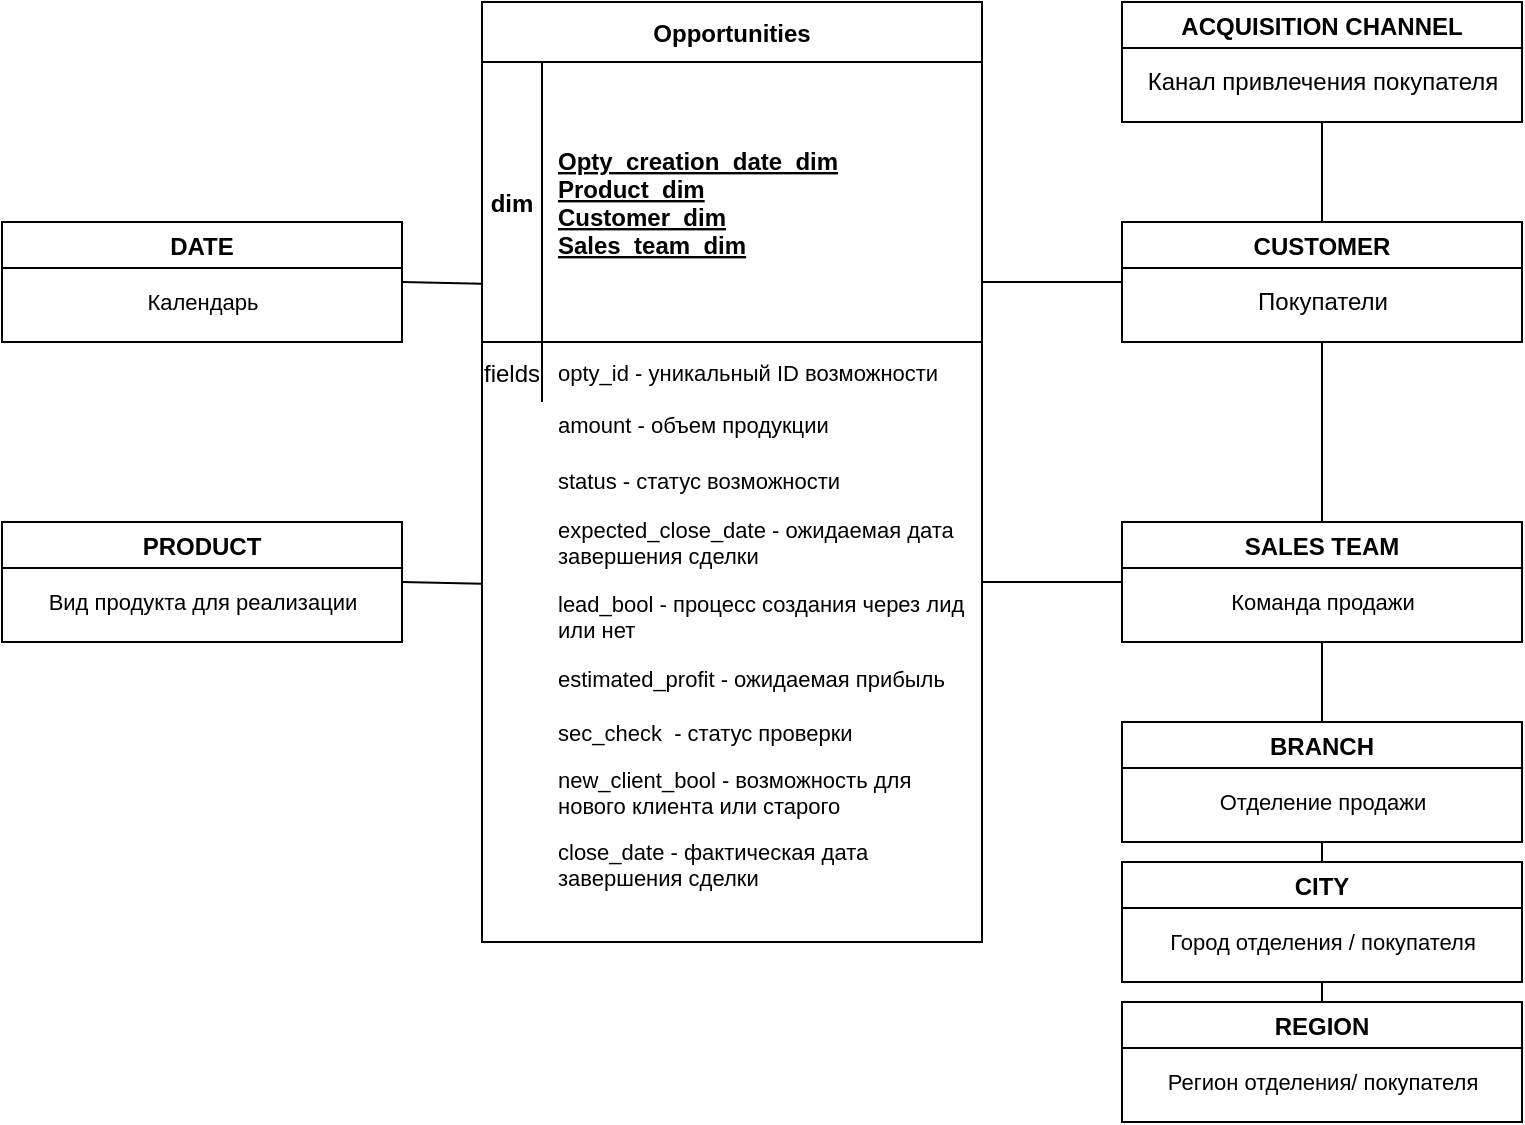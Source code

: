 <mxfile version="14.2.6" type="github">
  <diagram id="R2lEEEUBdFMjLlhIrx00" name="Page-1">
    <mxGraphModel dx="1185" dy="635" grid="1" gridSize="10" guides="1" tooltips="1" connect="1" arrows="1" fold="1" page="1" pageScale="1" pageWidth="850" pageHeight="1100" math="0" shadow="0" extFonts="Permanent Marker^https://fonts.googleapis.com/css?family=Permanent+Marker">
      <root>
        <mxCell id="0" />
        <mxCell id="1" parent="0" />
        <mxCell id="C-vyLk0tnHw3VtMMgP7b-2" value="Opportunities" style="shape=table;startSize=30;container=1;collapsible=1;childLayout=tableLayout;fixedRows=1;rowLines=0;fontStyle=1;align=center;resizeLast=1;" parent="1" vertex="1">
          <mxGeometry x="280" y="30" width="250" height="470" as="geometry">
            <mxRectangle x="280" y="30" width="110" height="30" as="alternateBounds" />
          </mxGeometry>
        </mxCell>
        <mxCell id="C-vyLk0tnHw3VtMMgP7b-3" value="" style="shape=partialRectangle;collapsible=0;dropTarget=0;pointerEvents=0;fillColor=none;points=[[0,0.5],[1,0.5]];portConstraint=eastwest;top=0;left=0;right=0;bottom=1;" parent="C-vyLk0tnHw3VtMMgP7b-2" vertex="1">
          <mxGeometry y="30" width="250" height="140" as="geometry" />
        </mxCell>
        <mxCell id="C-vyLk0tnHw3VtMMgP7b-4" value="dim" style="shape=partialRectangle;overflow=hidden;connectable=0;fillColor=none;top=0;left=0;bottom=0;right=0;fontStyle=1;" parent="C-vyLk0tnHw3VtMMgP7b-3" vertex="1">
          <mxGeometry width="30" height="140" as="geometry" />
        </mxCell>
        <mxCell id="C-vyLk0tnHw3VtMMgP7b-5" value="Opty_creation_date_dim&#xa;Product_dim&#xa;Customer_dim&#xa;Sales_team_dim" style="shape=partialRectangle;overflow=hidden;connectable=0;fillColor=none;top=0;left=0;bottom=0;right=0;align=left;spacingLeft=6;fontStyle=5;" parent="C-vyLk0tnHw3VtMMgP7b-3" vertex="1">
          <mxGeometry x="30" width="220" height="140" as="geometry" />
        </mxCell>
        <mxCell id="C-vyLk0tnHw3VtMMgP7b-6" value="" style="shape=partialRectangle;collapsible=0;dropTarget=0;pointerEvents=0;fillColor=none;points=[[0,0.5],[1,0.5]];portConstraint=eastwest;top=0;left=0;right=0;bottom=0;" parent="C-vyLk0tnHw3VtMMgP7b-2" vertex="1">
          <mxGeometry y="170" width="250" height="30" as="geometry" />
        </mxCell>
        <mxCell id="C-vyLk0tnHw3VtMMgP7b-7" value="fields" style="shape=partialRectangle;overflow=hidden;connectable=0;fillColor=none;top=0;left=0;bottom=0;right=0;" parent="C-vyLk0tnHw3VtMMgP7b-6" vertex="1">
          <mxGeometry width="30" height="30" as="geometry" />
        </mxCell>
        <mxCell id="C-vyLk0tnHw3VtMMgP7b-8" value="opty_id - уникальный ID возможности" style="shape=partialRectangle;overflow=hidden;connectable=0;fillColor=none;top=0;left=0;bottom=0;right=0;align=left;spacingLeft=6;fontSize=11;" parent="C-vyLk0tnHw3VtMMgP7b-6" vertex="1">
          <mxGeometry x="30" width="220" height="30" as="geometry" />
        </mxCell>
        <mxCell id="cmVOdVhynBlmCmBzbenZ-42" style="edgeStyle=none;rounded=0;orthogonalLoop=1;jettySize=auto;html=1;exitX=1;exitY=0.5;exitDx=0;exitDy=0;entryX=0;entryY=0.792;entryDx=0;entryDy=0;entryPerimeter=0;endArrow=none;endFill=0;" edge="1" parent="1" source="cmVOdVhynBlmCmBzbenZ-9" target="C-vyLk0tnHw3VtMMgP7b-3">
          <mxGeometry relative="1" as="geometry" />
        </mxCell>
        <mxCell id="cmVOdVhynBlmCmBzbenZ-9" value="DATE" style="swimlane;" vertex="1" parent="1">
          <mxGeometry x="40" y="140" width="200" height="60" as="geometry" />
        </mxCell>
        <mxCell id="cmVOdVhynBlmCmBzbenZ-33" style="rounded=0;orthogonalLoop=1;jettySize=auto;html=1;exitX=0.5;exitY=0;exitDx=0;exitDy=0;entryX=0.5;entryY=1;entryDx=0;entryDy=0;endArrow=none;endFill=0;" edge="1" parent="1" source="cmVOdVhynBlmCmBzbenZ-10" target="cmVOdVhynBlmCmBzbenZ-31">
          <mxGeometry relative="1" as="geometry" />
        </mxCell>
        <mxCell id="cmVOdVhynBlmCmBzbenZ-41" style="edgeStyle=none;rounded=0;orthogonalLoop=1;jettySize=auto;html=1;exitX=0;exitY=0.5;exitDx=0;exitDy=0;entryX=1;entryY=0.786;entryDx=0;entryDy=0;entryPerimeter=0;endArrow=none;endFill=0;" edge="1" parent="1" source="cmVOdVhynBlmCmBzbenZ-10" target="C-vyLk0tnHw3VtMMgP7b-3">
          <mxGeometry relative="1" as="geometry" />
        </mxCell>
        <mxCell id="cmVOdVhynBlmCmBzbenZ-10" value="CUSTOMER" style="swimlane;" vertex="1" parent="1">
          <mxGeometry x="600" y="140" width="200" height="60" as="geometry" />
        </mxCell>
        <mxCell id="cmVOdVhynBlmCmBzbenZ-27" value="Покупатели" style="text;html=1;align=center;verticalAlign=middle;resizable=0;points=[];autosize=1;" vertex="1" parent="cmVOdVhynBlmCmBzbenZ-10">
          <mxGeometry x="60" y="30" width="80" height="20" as="geometry" />
        </mxCell>
        <mxCell id="cmVOdVhynBlmCmBzbenZ-62" style="edgeStyle=none;rounded=0;orthogonalLoop=1;jettySize=auto;html=1;exitX=1;exitY=0.5;exitDx=0;exitDy=0;endArrow=none;endFill=0;fontSize=11;" edge="1" parent="1" source="cmVOdVhynBlmCmBzbenZ-11">
          <mxGeometry relative="1" as="geometry">
            <mxPoint x="280" y="320.833" as="targetPoint" />
          </mxGeometry>
        </mxCell>
        <mxCell id="cmVOdVhynBlmCmBzbenZ-11" value="PRODUCT" style="swimlane;" vertex="1" parent="1">
          <mxGeometry x="40" y="290" width="200" height="60" as="geometry" />
        </mxCell>
        <mxCell id="cmVOdVhynBlmCmBzbenZ-58" value="Вид продукта для реализации" style="text;html=1;align=center;verticalAlign=middle;resizable=0;points=[];autosize=1;fontSize=11;" vertex="1" parent="cmVOdVhynBlmCmBzbenZ-11">
          <mxGeometry x="15" y="30" width="170" height="20" as="geometry" />
        </mxCell>
        <mxCell id="cmVOdVhynBlmCmBzbenZ-38" style="edgeStyle=none;rounded=0;orthogonalLoop=1;jettySize=auto;html=1;exitX=0.5;exitY=0;exitDx=0;exitDy=0;entryX=0.5;entryY=1;entryDx=0;entryDy=0;endArrow=none;endFill=0;" edge="1" parent="1" source="cmVOdVhynBlmCmBzbenZ-12" target="cmVOdVhynBlmCmBzbenZ-10">
          <mxGeometry relative="1" as="geometry" />
        </mxCell>
        <mxCell id="cmVOdVhynBlmCmBzbenZ-39" style="edgeStyle=none;rounded=0;orthogonalLoop=1;jettySize=auto;html=1;exitX=0;exitY=0.5;exitDx=0;exitDy=0;endArrow=none;endFill=0;" edge="1" parent="1" source="cmVOdVhynBlmCmBzbenZ-12">
          <mxGeometry relative="1" as="geometry">
            <mxPoint x="530" y="320" as="targetPoint" />
          </mxGeometry>
        </mxCell>
        <mxCell id="cmVOdVhynBlmCmBzbenZ-12" value="SALES TEAM" style="swimlane;startSize=23;" vertex="1" parent="1">
          <mxGeometry x="600" y="290" width="200" height="60" as="geometry" />
        </mxCell>
        <mxCell id="cmVOdVhynBlmCmBzbenZ-54" value="Команда продажи" style="text;html=1;align=center;verticalAlign=middle;resizable=0;points=[];autosize=1;fontSize=11;" vertex="1" parent="cmVOdVhynBlmCmBzbenZ-12">
          <mxGeometry x="45" y="30" width="110" height="20" as="geometry" />
        </mxCell>
        <mxCell id="cmVOdVhynBlmCmBzbenZ-37" style="edgeStyle=none;rounded=0;orthogonalLoop=1;jettySize=auto;html=1;exitX=0.5;exitY=0;exitDx=0;exitDy=0;endArrow=none;endFill=0;" edge="1" parent="1" source="cmVOdVhynBlmCmBzbenZ-13">
          <mxGeometry relative="1" as="geometry">
            <mxPoint x="700" y="350" as="targetPoint" />
          </mxGeometry>
        </mxCell>
        <mxCell id="cmVOdVhynBlmCmBzbenZ-13" value="BRANCH" style="swimlane;" vertex="1" parent="1">
          <mxGeometry x="600" y="390" width="200" height="60" as="geometry" />
        </mxCell>
        <mxCell id="cmVOdVhynBlmCmBzbenZ-55" value="Отделение продажи" style="text;html=1;align=center;verticalAlign=middle;resizable=0;points=[];autosize=1;fontSize=11;" vertex="1" parent="cmVOdVhynBlmCmBzbenZ-13">
          <mxGeometry x="40" y="30" width="120" height="20" as="geometry" />
        </mxCell>
        <mxCell id="cmVOdVhynBlmCmBzbenZ-36" style="edgeStyle=none;rounded=0;orthogonalLoop=1;jettySize=auto;html=1;exitX=0.5;exitY=1;exitDx=0;exitDy=0;entryX=0.5;entryY=0;entryDx=0;entryDy=0;endArrow=none;endFill=0;" edge="1" parent="1" source="cmVOdVhynBlmCmBzbenZ-14" target="cmVOdVhynBlmCmBzbenZ-15">
          <mxGeometry relative="1" as="geometry" />
        </mxCell>
        <mxCell id="cmVOdVhynBlmCmBzbenZ-14" value="CITY" style="swimlane;" vertex="1" parent="1">
          <mxGeometry x="600" y="460" width="200" height="60" as="geometry" />
        </mxCell>
        <mxCell id="cmVOdVhynBlmCmBzbenZ-15" value="REGION" style="swimlane;" vertex="1" parent="1">
          <mxGeometry x="600" y="530" width="200" height="60" as="geometry" />
        </mxCell>
        <mxCell id="cmVOdVhynBlmCmBzbenZ-57" value="Регион отделения/ покупателя" style="text;html=1;align=center;verticalAlign=middle;resizable=0;points=[];autosize=1;fontSize=11;" vertex="1" parent="cmVOdVhynBlmCmBzbenZ-15">
          <mxGeometry x="10" y="30" width="180" height="20" as="geometry" />
        </mxCell>
        <mxCell id="cmVOdVhynBlmCmBzbenZ-31" value="ACQUISITION CHANNEL" style="swimlane;" vertex="1" parent="1">
          <mxGeometry x="600" y="30" width="200" height="60" as="geometry" />
        </mxCell>
        <mxCell id="cmVOdVhynBlmCmBzbenZ-32" value="Канал привлечения покупателя" style="text;html=1;align=center;verticalAlign=middle;resizable=0;points=[];autosize=1;" vertex="1" parent="cmVOdVhynBlmCmBzbenZ-31">
          <mxGeometry y="30" width="200" height="20" as="geometry" />
        </mxCell>
        <mxCell id="cmVOdVhynBlmCmBzbenZ-35" style="edgeStyle=none;rounded=0;orthogonalLoop=1;jettySize=auto;html=1;entryX=0.5;entryY=0;entryDx=0;entryDy=0;endArrow=none;endFill=0;" edge="1" parent="1" source="cmVOdVhynBlmCmBzbenZ-14" target="cmVOdVhynBlmCmBzbenZ-14">
          <mxGeometry relative="1" as="geometry">
            <Array as="points">
              <mxPoint x="700" y="450" />
            </Array>
          </mxGeometry>
        </mxCell>
        <mxCell id="cmVOdVhynBlmCmBzbenZ-45" value="amount - объем продукции" style="shape=partialRectangle;overflow=hidden;connectable=0;fillColor=none;top=0;left=0;bottom=0;right=0;align=left;spacingLeft=6;fontSize=11;" vertex="1" parent="1">
          <mxGeometry x="310" y="226" width="220" height="30" as="geometry" />
        </mxCell>
        <mxCell id="cmVOdVhynBlmCmBzbenZ-47" value="status - статус возможности" style="shape=partialRectangle;overflow=hidden;connectable=0;fillColor=none;top=0;left=0;bottom=0;right=0;align=left;spacingLeft=6;fontSize=11;" vertex="1" parent="1">
          <mxGeometry x="310" y="254" width="220" height="30" as="geometry" />
        </mxCell>
        <mxCell id="cmVOdVhynBlmCmBzbenZ-48" value="expected_close_date - ожидаемая дата завершения сделки" style="shape=partialRectangle;overflow=hidden;connectable=0;fillColor=none;top=0;left=0;bottom=0;right=0;align=left;spacingLeft=6;fontSize=11;whiteSpace=wrap;" vertex="1" parent="1">
          <mxGeometry x="310" y="285" width="220" height="30" as="geometry" />
        </mxCell>
        <mxCell id="cmVOdVhynBlmCmBzbenZ-49" value="lead_bool - процесс создания через лид или нет" style="shape=partialRectangle;overflow=hidden;connectable=0;fillColor=none;top=0;left=0;bottom=0;right=0;align=left;spacingLeft=6;fontSize=11;whiteSpace=wrap;" vertex="1" parent="1">
          <mxGeometry x="310" y="322" width="220" height="30" as="geometry" />
        </mxCell>
        <mxCell id="cmVOdVhynBlmCmBzbenZ-50" value="estimated_profit - ожидаемая прибыль" style="shape=partialRectangle;overflow=hidden;connectable=0;fillColor=none;top=0;left=0;bottom=0;right=0;align=left;spacingLeft=6;fontSize=11;" vertex="1" parent="1">
          <mxGeometry x="310" y="353" width="220" height="30" as="geometry" />
        </mxCell>
        <mxCell id="cmVOdVhynBlmCmBzbenZ-51" value="sec_check  - статус проверки" style="shape=partialRectangle;overflow=hidden;connectable=0;fillColor=none;top=0;left=0;bottom=0;right=0;align=left;spacingLeft=6;fontSize=11;" vertex="1" parent="1">
          <mxGeometry x="310" y="380" width="220" height="30" as="geometry" />
        </mxCell>
        <mxCell id="cmVOdVhynBlmCmBzbenZ-52" value="new_client_bool - возможность для нового клиента или старого" style="shape=partialRectangle;overflow=hidden;connectable=0;fillColor=none;top=0;left=0;bottom=0;right=0;align=left;spacingLeft=6;fontSize=11;whiteSpace=wrap;" vertex="1" parent="1">
          <mxGeometry x="310" y="410" width="220" height="30" as="geometry" />
        </mxCell>
        <mxCell id="cmVOdVhynBlmCmBzbenZ-53" value="close_date - фактическая дата завершения сделки" style="shape=partialRectangle;overflow=hidden;connectable=0;fillColor=none;top=0;left=0;bottom=0;right=0;align=left;spacingLeft=6;fontSize=11;whiteSpace=wrap;" vertex="1" parent="1">
          <mxGeometry x="310" y="446" width="220" height="30" as="geometry" />
        </mxCell>
        <mxCell id="cmVOdVhynBlmCmBzbenZ-56" value="Город отделения / покупателя" style="text;html=1;align=center;verticalAlign=middle;resizable=0;points=[];autosize=1;fontSize=11;" vertex="1" parent="1">
          <mxGeometry x="615" y="490" width="170" height="20" as="geometry" />
        </mxCell>
        <mxCell id="cmVOdVhynBlmCmBzbenZ-59" value="Календарь" style="text;html=1;align=center;verticalAlign=middle;resizable=0;points=[];autosize=1;fontSize=11;" vertex="1" parent="1">
          <mxGeometry x="105" y="170" width="70" height="20" as="geometry" />
        </mxCell>
      </root>
    </mxGraphModel>
  </diagram>
</mxfile>
